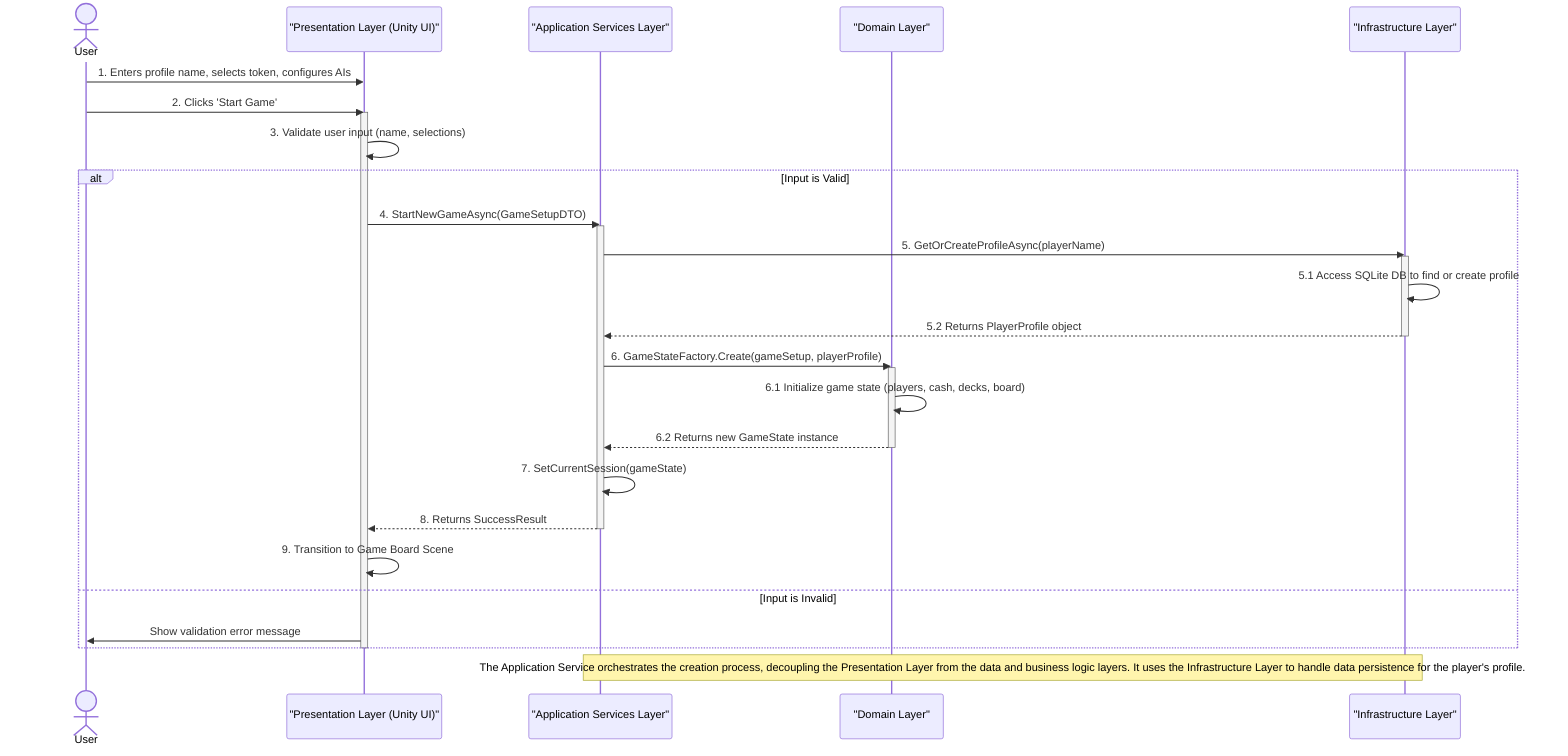 sequenceDiagram
    actor User
    participant PresentationLayer as "Presentation Layer (Unity UI)"
    participant AppServices as "Application Services Layer"
    participant DomainLayer as "Domain Layer"
    participant InfraLayer as "Infrastructure Layer"

    User->>PresentationLayer: 1. Enters profile name, selects token, configures AIs
    User->>PresentationLayer: 2. Clicks 'Start Game'

    activate PresentationLayer
    PresentationLayer->>PresentationLayer: 3. Validate user input (name, selections)

    alt Input is Valid
        PresentationLayer->>AppServices: 4. StartNewGameAsync(GameSetupDTO)
        activate AppServices

        AppServices->>InfraLayer: 5. GetOrCreateProfileAsync(playerName)
        activate InfraLayer
        InfraLayer->>InfraLayer: 5.1 Access SQLite DB to find or create profile
        InfraLayer-->>AppServices: 5.2 Returns PlayerProfile object
        deactivate InfraLayer

        AppServices->>DomainLayer: 6. GameStateFactory.Create(gameSetup, playerProfile)
        activate DomainLayer
        DomainLayer->>DomainLayer: 6.1 Initialize game state (players, cash, decks, board)
        DomainLayer-->>AppServices: 6.2 Returns new GameState instance
        deactivate DomainLayer

        AppServices->>AppServices: 7. SetCurrentSession(gameState)
        AppServices-->>PresentationLayer: 8. Returns SuccessResult
        deactivate AppServices

        PresentationLayer->>PresentationLayer: 9. Transition to Game Board Scene

    else Input is Invalid
        PresentationLayer->>User: Show validation error message
    end
    deactivate PresentationLayer

    note over AppServices, InfraLayer: The Application Service orchestrates the creation process, decoupling the Presentation Layer from the data and business logic layers. It uses the Infrastructure Layer to handle data persistence for the player's profile.